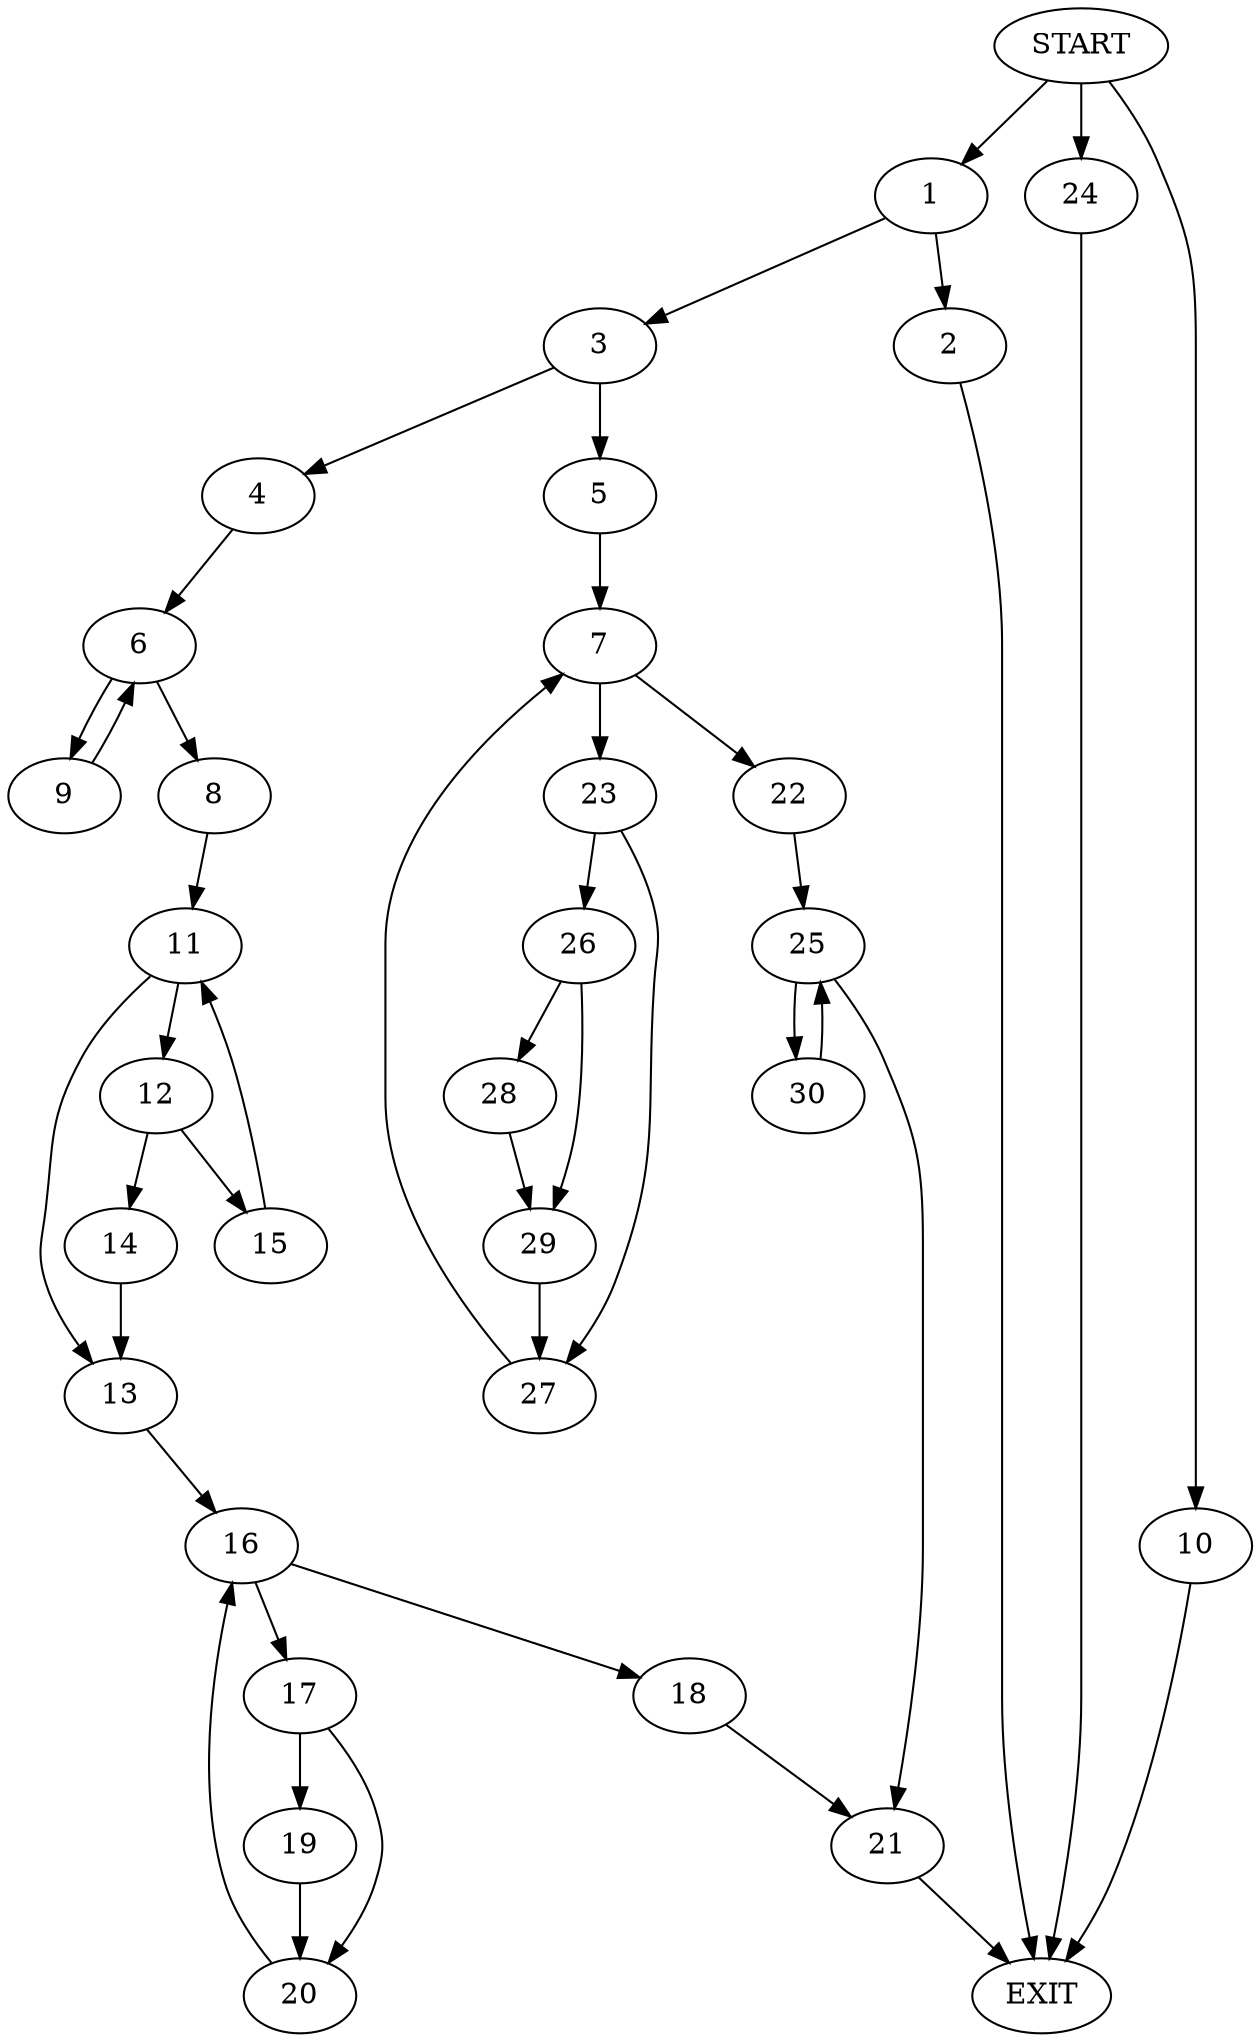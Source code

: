 digraph {
0 [label="START"]
31 [label="EXIT"]
0 -> 1
1 -> 2
1 -> 3
2 -> 31
3 -> 4
3 -> 5
4 -> 6
5 -> 7
6 -> 8
6 -> 9
0 -> 10
10 -> 31
8 -> 11
9 -> 6
11 -> 12
11 -> 13
12 -> 14
12 -> 15
13 -> 16
14 -> 13
15 -> 11
16 -> 17
16 -> 18
17 -> 19
17 -> 20
18 -> 21
20 -> 16
19 -> 20
21 -> 31
7 -> 22
7 -> 23
0 -> 24
24 -> 31
22 -> 25
23 -> 26
23 -> 27
26 -> 28
26 -> 29
27 -> 7
28 -> 29
29 -> 27
25 -> 21
25 -> 30
30 -> 25
}
